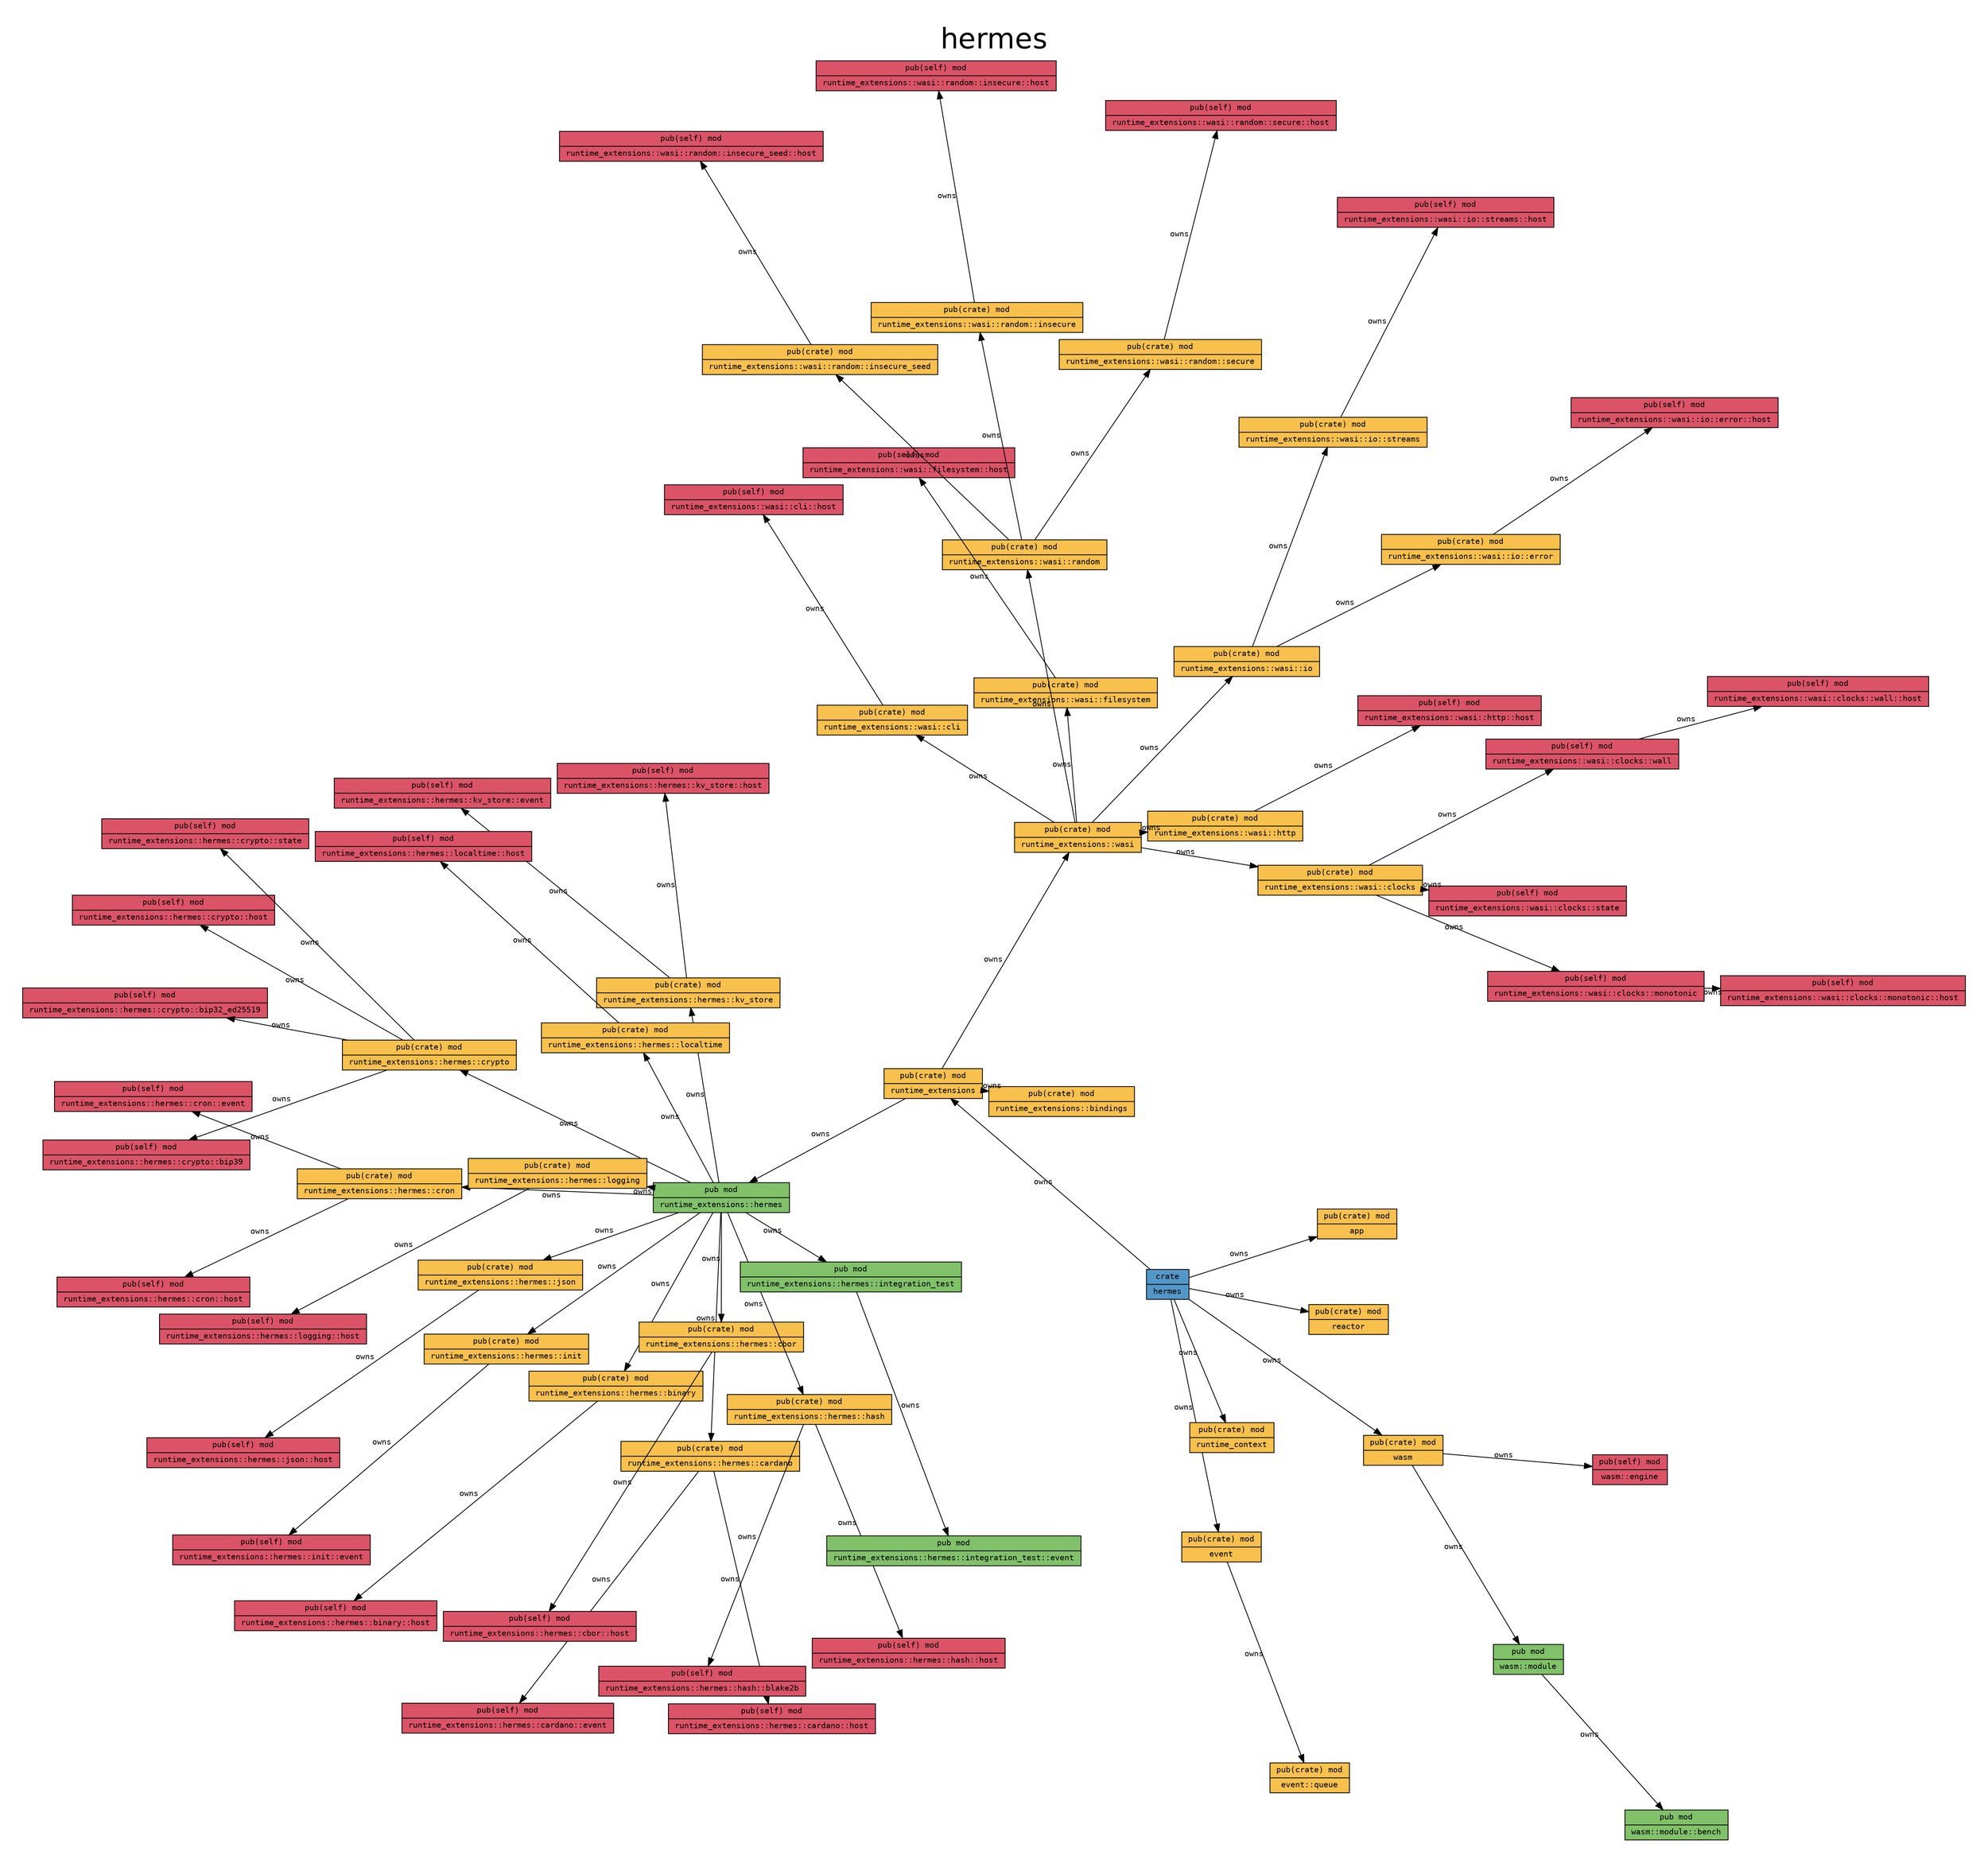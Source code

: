digraph {

    graph [
        label="hermes",
        labelloc=t,

        pad=0.4,

        // Consider rendering the graph using a different layout algorithm, such as:
        // [dot, neato, twopi, circo, fdp, sfdp]
        layout=neato,
        overlap=false,
        splines="line",
        rankdir=LR,

        fontname="Helvetica", 
        fontsize="36",
    ];

    node [
        fontname="monospace",
        fontsize="10",
        shape="record",
        style="filled",
    ];

    edge [
        fontname="monospace",
        fontsize="10",
    ];

    "hermes" [label="crate|hermes", fillcolor="#5397c8"]; // "crate" node
    "hermes::app" [label="pub(crate) mod|app", fillcolor="#f8c04c"]; // "mod" node
    "hermes::event" [label="pub(crate) mod|event", fillcolor="#f8c04c"]; // "mod" node
    "hermes::event::queue" [label="pub(crate) mod|event::queue", fillcolor="#f8c04c"]; // "mod" node
    "hermes::reactor" [label="pub(crate) mod|reactor", fillcolor="#f8c04c"]; // "mod" node
    "hermes::runtime_context" [label="pub(crate) mod|runtime_context", fillcolor="#f8c04c"]; // "mod" node
    "hermes::runtime_extensions" [label="pub(crate) mod|runtime_extensions", fillcolor="#f8c04c"]; // "mod" node
    "hermes::runtime_extensions::bindings" [label="pub(crate) mod|runtime_extensions::bindings", fillcolor="#f8c04c"]; // "mod" node
    "hermes::runtime_extensions::hermes" [label="pub mod|runtime_extensions::hermes", fillcolor="#81c169"]; // "mod" node
    "hermes::runtime_extensions::hermes::binary" [label="pub(crate) mod|runtime_extensions::hermes::binary", fillcolor="#f8c04c"]; // "mod" node
    "hermes::runtime_extensions::hermes::binary::host" [label="pub(self) mod|runtime_extensions::hermes::binary::host", fillcolor="#db5367"]; // "mod" node
    "hermes::runtime_extensions::hermes::cardano" [label="pub(crate) mod|runtime_extensions::hermes::cardano", fillcolor="#f8c04c"]; // "mod" node
    "hermes::runtime_extensions::hermes::cardano::event" [label="pub(self) mod|runtime_extensions::hermes::cardano::event", fillcolor="#db5367"]; // "mod" node
    "hermes::runtime_extensions::hermes::cardano::host" [label="pub(self) mod|runtime_extensions::hermes::cardano::host", fillcolor="#db5367"]; // "mod" node
    "hermes::runtime_extensions::hermes::cbor" [label="pub(crate) mod|runtime_extensions::hermes::cbor", fillcolor="#f8c04c"]; // "mod" node
    "hermes::runtime_extensions::hermes::cbor::host" [label="pub(self) mod|runtime_extensions::hermes::cbor::host", fillcolor="#db5367"]; // "mod" node
    "hermes::runtime_extensions::hermes::cron" [label="pub(crate) mod|runtime_extensions::hermes::cron", fillcolor="#f8c04c"]; // "mod" node
    "hermes::runtime_extensions::hermes::cron::event" [label="pub(self) mod|runtime_extensions::hermes::cron::event", fillcolor="#db5367"]; // "mod" node
    "hermes::runtime_extensions::hermes::cron::host" [label="pub(self) mod|runtime_extensions::hermes::cron::host", fillcolor="#db5367"]; // "mod" node
    "hermes::runtime_extensions::hermes::crypto" [label="pub(crate) mod|runtime_extensions::hermes::crypto", fillcolor="#f8c04c"]; // "mod" node
    "hermes::runtime_extensions::hermes::crypto::bip32_ed25519" [label="pub(self) mod|runtime_extensions::hermes::crypto::bip32_ed25519", fillcolor="#db5367"]; // "mod" node
    "hermes::runtime_extensions::hermes::crypto::bip39" [label="pub(self) mod|runtime_extensions::hermes::crypto::bip39", fillcolor="#db5367"]; // "mod" node
    "hermes::runtime_extensions::hermes::crypto::host" [label="pub(self) mod|runtime_extensions::hermes::crypto::host", fillcolor="#db5367"]; // "mod" node
    "hermes::runtime_extensions::hermes::crypto::state" [label="pub(self) mod|runtime_extensions::hermes::crypto::state", fillcolor="#db5367"]; // "mod" node
    "hermes::runtime_extensions::hermes::hash" [label="pub(crate) mod|runtime_extensions::hermes::hash", fillcolor="#f8c04c"]; // "mod" node
    "hermes::runtime_extensions::hermes::hash::blake2b" [label="pub(self) mod|runtime_extensions::hermes::hash::blake2b", fillcolor="#db5367"]; // "mod" node
    "hermes::runtime_extensions::hermes::hash::host" [label="pub(self) mod|runtime_extensions::hermes::hash::host", fillcolor="#db5367"]; // "mod" node
    "hermes::runtime_extensions::hermes::init" [label="pub(crate) mod|runtime_extensions::hermes::init", fillcolor="#f8c04c"]; // "mod" node
    "hermes::runtime_extensions::hermes::init::event" [label="pub(self) mod|runtime_extensions::hermes::init::event", fillcolor="#db5367"]; // "mod" node
    "hermes::runtime_extensions::hermes::integration_test" [label="pub mod|runtime_extensions::hermes::integration_test", fillcolor="#81c169"]; // "mod" node
    "hermes::runtime_extensions::hermes::integration_test::event" [label="pub mod|runtime_extensions::hermes::integration_test::event", fillcolor="#81c169"]; // "mod" node
    "hermes::runtime_extensions::hermes::json" [label="pub(crate) mod|runtime_extensions::hermes::json", fillcolor="#f8c04c"]; // "mod" node
    "hermes::runtime_extensions::hermes::json::host" [label="pub(self) mod|runtime_extensions::hermes::json::host", fillcolor="#db5367"]; // "mod" node
    "hermes::runtime_extensions::hermes::kv_store" [label="pub(crate) mod|runtime_extensions::hermes::kv_store", fillcolor="#f8c04c"]; // "mod" node
    "hermes::runtime_extensions::hermes::kv_store::event" [label="pub(self) mod|runtime_extensions::hermes::kv_store::event", fillcolor="#db5367"]; // "mod" node
    "hermes::runtime_extensions::hermes::kv_store::host" [label="pub(self) mod|runtime_extensions::hermes::kv_store::host", fillcolor="#db5367"]; // "mod" node
    "hermes::runtime_extensions::hermes::localtime" [label="pub(crate) mod|runtime_extensions::hermes::localtime", fillcolor="#f8c04c"]; // "mod" node
    "hermes::runtime_extensions::hermes::localtime::host" [label="pub(self) mod|runtime_extensions::hermes::localtime::host", fillcolor="#db5367"]; // "mod" node
    "hermes::runtime_extensions::hermes::logging" [label="pub(crate) mod|runtime_extensions::hermes::logging", fillcolor="#f8c04c"]; // "mod" node
    "hermes::runtime_extensions::hermes::logging::host" [label="pub(self) mod|runtime_extensions::hermes::logging::host", fillcolor="#db5367"]; // "mod" node
    "hermes::runtime_extensions::wasi" [label="pub(crate) mod|runtime_extensions::wasi", fillcolor="#f8c04c"]; // "mod" node
    "hermes::runtime_extensions::wasi::cli" [label="pub(crate) mod|runtime_extensions::wasi::cli", fillcolor="#f8c04c"]; // "mod" node
    "hermes::runtime_extensions::wasi::cli::host" [label="pub(self) mod|runtime_extensions::wasi::cli::host", fillcolor="#db5367"]; // "mod" node
    "hermes::runtime_extensions::wasi::clocks" [label="pub(crate) mod|runtime_extensions::wasi::clocks", fillcolor="#f8c04c"]; // "mod" node
    "hermes::runtime_extensions::wasi::clocks::monotonic" [label="pub(self) mod|runtime_extensions::wasi::clocks::monotonic", fillcolor="#db5367"]; // "mod" node
    "hermes::runtime_extensions::wasi::clocks::monotonic::host" [label="pub(self) mod|runtime_extensions::wasi::clocks::monotonic::host", fillcolor="#db5367"]; // "mod" node
    "hermes::runtime_extensions::wasi::clocks::state" [label="pub(self) mod|runtime_extensions::wasi::clocks::state", fillcolor="#db5367"]; // "mod" node
    "hermes::runtime_extensions::wasi::clocks::wall" [label="pub(self) mod|runtime_extensions::wasi::clocks::wall", fillcolor="#db5367"]; // "mod" node
    "hermes::runtime_extensions::wasi::clocks::wall::host" [label="pub(self) mod|runtime_extensions::wasi::clocks::wall::host", fillcolor="#db5367"]; // "mod" node
    "hermes::runtime_extensions::wasi::filesystem" [label="pub(crate) mod|runtime_extensions::wasi::filesystem", fillcolor="#f8c04c"]; // "mod" node
    "hermes::runtime_extensions::wasi::filesystem::host" [label="pub(self) mod|runtime_extensions::wasi::filesystem::host", fillcolor="#db5367"]; // "mod" node
    "hermes::runtime_extensions::wasi::http" [label="pub(crate) mod|runtime_extensions::wasi::http", fillcolor="#f8c04c"]; // "mod" node
    "hermes::runtime_extensions::wasi::http::host" [label="pub(self) mod|runtime_extensions::wasi::http::host", fillcolor="#db5367"]; // "mod" node
    "hermes::runtime_extensions::wasi::io" [label="pub(crate) mod|runtime_extensions::wasi::io", fillcolor="#f8c04c"]; // "mod" node
    "hermes::runtime_extensions::wasi::io::error" [label="pub(crate) mod|runtime_extensions::wasi::io::error", fillcolor="#f8c04c"]; // "mod" node
    "hermes::runtime_extensions::wasi::io::error::host" [label="pub(self) mod|runtime_extensions::wasi::io::error::host", fillcolor="#db5367"]; // "mod" node
    "hermes::runtime_extensions::wasi::io::streams" [label="pub(crate) mod|runtime_extensions::wasi::io::streams", fillcolor="#f8c04c"]; // "mod" node
    "hermes::runtime_extensions::wasi::io::streams::host" [label="pub(self) mod|runtime_extensions::wasi::io::streams::host", fillcolor="#db5367"]; // "mod" node
    "hermes::runtime_extensions::wasi::random" [label="pub(crate) mod|runtime_extensions::wasi::random", fillcolor="#f8c04c"]; // "mod" node
    "hermes::runtime_extensions::wasi::random::insecure" [label="pub(crate) mod|runtime_extensions::wasi::random::insecure", fillcolor="#f8c04c"]; // "mod" node
    "hermes::runtime_extensions::wasi::random::insecure::host" [label="pub(self) mod|runtime_extensions::wasi::random::insecure::host", fillcolor="#db5367"]; // "mod" node
    "hermes::runtime_extensions::wasi::random::insecure_seed" [label="pub(crate) mod|runtime_extensions::wasi::random::insecure_seed", fillcolor="#f8c04c"]; // "mod" node
    "hermes::runtime_extensions::wasi::random::insecure_seed::host" [label="pub(self) mod|runtime_extensions::wasi::random::insecure_seed::host", fillcolor="#db5367"]; // "mod" node
    "hermes::runtime_extensions::wasi::random::secure" [label="pub(crate) mod|runtime_extensions::wasi::random::secure", fillcolor="#f8c04c"]; // "mod" node
    "hermes::runtime_extensions::wasi::random::secure::host" [label="pub(self) mod|runtime_extensions::wasi::random::secure::host", fillcolor="#db5367"]; // "mod" node
    "hermes::wasm" [label="pub(crate) mod|wasm", fillcolor="#f8c04c"]; // "mod" node
    "hermes::wasm::engine" [label="pub(self) mod|wasm::engine", fillcolor="#db5367"]; // "mod" node
    "hermes::wasm::module" [label="pub mod|wasm::module", fillcolor="#81c169"]; // "mod" node
    "hermes::wasm::module::bench" [label="pub mod|wasm::module::bench", fillcolor="#81c169"]; // "mod" node

    "hermes" -> "hermes::app" [label="owns", color="#000000", style="solid"] [constraint=true]; // "owns" edge
    "hermes" -> "hermes::event" [label="owns", color="#000000", style="solid"] [constraint=true]; // "owns" edge
    "hermes" -> "hermes::reactor" [label="owns", color="#000000", style="solid"] [constraint=true]; // "owns" edge
    "hermes" -> "hermes::runtime_context" [label="owns", color="#000000", style="solid"] [constraint=true]; // "owns" edge
    "hermes" -> "hermes::runtime_extensions" [label="owns", color="#000000", style="solid"] [constraint=true]; // "owns" edge
    "hermes" -> "hermes::wasm" [label="owns", color="#000000", style="solid"] [constraint=true]; // "owns" edge
    "hermes::event" -> "hermes::event::queue" [label="owns", color="#000000", style="solid"] [constraint=true]; // "owns" edge
    "hermes::runtime_extensions" -> "hermes::runtime_extensions::bindings" [label="owns", color="#000000", style="solid"] [constraint=true]; // "owns" edge
    "hermes::runtime_extensions" -> "hermes::runtime_extensions::hermes" [label="owns", color="#000000", style="solid"] [constraint=true]; // "owns" edge
    "hermes::runtime_extensions" -> "hermes::runtime_extensions::wasi" [label="owns", color="#000000", style="solid"] [constraint=true]; // "owns" edge
    "hermes::runtime_extensions::hermes" -> "hermes::runtime_extensions::hermes::binary" [label="owns", color="#000000", style="solid"] [constraint=true]; // "owns" edge
    "hermes::runtime_extensions::hermes" -> "hermes::runtime_extensions::hermes::cardano" [label="owns", color="#000000", style="solid"] [constraint=true]; // "owns" edge
    "hermes::runtime_extensions::hermes" -> "hermes::runtime_extensions::hermes::cbor" [label="owns", color="#000000", style="solid"] [constraint=true]; // "owns" edge
    "hermes::runtime_extensions::hermes" -> "hermes::runtime_extensions::hermes::cron" [label="owns", color="#000000", style="solid"] [constraint=true]; // "owns" edge
    "hermes::runtime_extensions::hermes" -> "hermes::runtime_extensions::hermes::crypto" [label="owns", color="#000000", style="solid"] [constraint=true]; // "owns" edge
    "hermes::runtime_extensions::hermes" -> "hermes::runtime_extensions::hermes::hash" [label="owns", color="#000000", style="solid"] [constraint=true]; // "owns" edge
    "hermes::runtime_extensions::hermes" -> "hermes::runtime_extensions::hermes::init" [label="owns", color="#000000", style="solid"] [constraint=true]; // "owns" edge
    "hermes::runtime_extensions::hermes" -> "hermes::runtime_extensions::hermes::integration_test" [label="owns", color="#000000", style="solid"] [constraint=true]; // "owns" edge
    "hermes::runtime_extensions::hermes" -> "hermes::runtime_extensions::hermes::json" [label="owns", color="#000000", style="solid"] [constraint=true]; // "owns" edge
    "hermes::runtime_extensions::hermes" -> "hermes::runtime_extensions::hermes::kv_store" [label="owns", color="#000000", style="solid"] [constraint=true]; // "owns" edge
    "hermes::runtime_extensions::hermes" -> "hermes::runtime_extensions::hermes::localtime" [label="owns", color="#000000", style="solid"] [constraint=true]; // "owns" edge
    "hermes::runtime_extensions::hermes" -> "hermes::runtime_extensions::hermes::logging" [label="owns", color="#000000", style="solid"] [constraint=true]; // "owns" edge
    "hermes::runtime_extensions::hermes::binary" -> "hermes::runtime_extensions::hermes::binary::host" [label="owns", color="#000000", style="solid"] [constraint=true]; // "owns" edge
    "hermes::runtime_extensions::hermes::cardano" -> "hermes::runtime_extensions::hermes::cardano::event" [label="owns", color="#000000", style="solid"] [constraint=true]; // "owns" edge
    "hermes::runtime_extensions::hermes::cardano" -> "hermes::runtime_extensions::hermes::cardano::host" [label="owns", color="#000000", style="solid"] [constraint=true]; // "owns" edge
    "hermes::runtime_extensions::hermes::cbor" -> "hermes::runtime_extensions::hermes::cbor::host" [label="owns", color="#000000", style="solid"] [constraint=true]; // "owns" edge
    "hermes::runtime_extensions::hermes::cron" -> "hermes::runtime_extensions::hermes::cron::event" [label="owns", color="#000000", style="solid"] [constraint=true]; // "owns" edge
    "hermes::runtime_extensions::hermes::cron" -> "hermes::runtime_extensions::hermes::cron::host" [label="owns", color="#000000", style="solid"] [constraint=true]; // "owns" edge
    "hermes::runtime_extensions::hermes::crypto" -> "hermes::runtime_extensions::hermes::crypto::bip32_ed25519" [label="owns", color="#000000", style="solid"] [constraint=true]; // "owns" edge
    "hermes::runtime_extensions::hermes::crypto" -> "hermes::runtime_extensions::hermes::crypto::bip39" [label="owns", color="#000000", style="solid"] [constraint=true]; // "owns" edge
    "hermes::runtime_extensions::hermes::crypto" -> "hermes::runtime_extensions::hermes::crypto::host" [label="owns", color="#000000", style="solid"] [constraint=true]; // "owns" edge
    "hermes::runtime_extensions::hermes::crypto" -> "hermes::runtime_extensions::hermes::crypto::state" [label="owns", color="#000000", style="solid"] [constraint=true]; // "owns" edge
    "hermes::runtime_extensions::hermes::hash" -> "hermes::runtime_extensions::hermes::hash::blake2b" [label="owns", color="#000000", style="solid"] [constraint=true]; // "owns" edge
    "hermes::runtime_extensions::hermes::hash" -> "hermes::runtime_extensions::hermes::hash::host" [label="owns", color="#000000", style="solid"] [constraint=true]; // "owns" edge
    "hermes::runtime_extensions::hermes::init" -> "hermes::runtime_extensions::hermes::init::event" [label="owns", color="#000000", style="solid"] [constraint=true]; // "owns" edge
    "hermes::runtime_extensions::hermes::integration_test" -> "hermes::runtime_extensions::hermes::integration_test::event" [label="owns", color="#000000", style="solid"] [constraint=true]; // "owns" edge
    "hermes::runtime_extensions::hermes::json" -> "hermes::runtime_extensions::hermes::json::host" [label="owns", color="#000000", style="solid"] [constraint=true]; // "owns" edge
    "hermes::runtime_extensions::hermes::kv_store" -> "hermes::runtime_extensions::hermes::kv_store::event" [label="owns", color="#000000", style="solid"] [constraint=true]; // "owns" edge
    "hermes::runtime_extensions::hermes::kv_store" -> "hermes::runtime_extensions::hermes::kv_store::host" [label="owns", color="#000000", style="solid"] [constraint=true]; // "owns" edge
    "hermes::runtime_extensions::hermes::localtime" -> "hermes::runtime_extensions::hermes::localtime::host" [label="owns", color="#000000", style="solid"] [constraint=true]; // "owns" edge
    "hermes::runtime_extensions::hermes::logging" -> "hermes::runtime_extensions::hermes::logging::host" [label="owns", color="#000000", style="solid"] [constraint=true]; // "owns" edge
    "hermes::runtime_extensions::wasi" -> "hermes::runtime_extensions::wasi::cli" [label="owns", color="#000000", style="solid"] [constraint=true]; // "owns" edge
    "hermes::runtime_extensions::wasi" -> "hermes::runtime_extensions::wasi::clocks" [label="owns", color="#000000", style="solid"] [constraint=true]; // "owns" edge
    "hermes::runtime_extensions::wasi" -> "hermes::runtime_extensions::wasi::filesystem" [label="owns", color="#000000", style="solid"] [constraint=true]; // "owns" edge
    "hermes::runtime_extensions::wasi" -> "hermes::runtime_extensions::wasi::http" [label="owns", color="#000000", style="solid"] [constraint=true]; // "owns" edge
    "hermes::runtime_extensions::wasi" -> "hermes::runtime_extensions::wasi::io" [label="owns", color="#000000", style="solid"] [constraint=true]; // "owns" edge
    "hermes::runtime_extensions::wasi" -> "hermes::runtime_extensions::wasi::random" [label="owns", color="#000000", style="solid"] [constraint=true]; // "owns" edge
    "hermes::runtime_extensions::wasi::cli" -> "hermes::runtime_extensions::wasi::cli::host" [label="owns", color="#000000", style="solid"] [constraint=true]; // "owns" edge
    "hermes::runtime_extensions::wasi::clocks" -> "hermes::runtime_extensions::wasi::clocks::monotonic" [label="owns", color="#000000", style="solid"] [constraint=true]; // "owns" edge
    "hermes::runtime_extensions::wasi::clocks" -> "hermes::runtime_extensions::wasi::clocks::state" [label="owns", color="#000000", style="solid"] [constraint=true]; // "owns" edge
    "hermes::runtime_extensions::wasi::clocks" -> "hermes::runtime_extensions::wasi::clocks::wall" [label="owns", color="#000000", style="solid"] [constraint=true]; // "owns" edge
    "hermes::runtime_extensions::wasi::clocks::monotonic" -> "hermes::runtime_extensions::wasi::clocks::monotonic::host" [label="owns", color="#000000", style="solid"] [constraint=true]; // "owns" edge
    "hermes::runtime_extensions::wasi::clocks::wall" -> "hermes::runtime_extensions::wasi::clocks::wall::host" [label="owns", color="#000000", style="solid"] [constraint=true]; // "owns" edge
    "hermes::runtime_extensions::wasi::filesystem" -> "hermes::runtime_extensions::wasi::filesystem::host" [label="owns", color="#000000", style="solid"] [constraint=true]; // "owns" edge
    "hermes::runtime_extensions::wasi::http" -> "hermes::runtime_extensions::wasi::http::host" [label="owns", color="#000000", style="solid"] [constraint=true]; // "owns" edge
    "hermes::runtime_extensions::wasi::io" -> "hermes::runtime_extensions::wasi::io::error" [label="owns", color="#000000", style="solid"] [constraint=true]; // "owns" edge
    "hermes::runtime_extensions::wasi::io" -> "hermes::runtime_extensions::wasi::io::streams" [label="owns", color="#000000", style="solid"] [constraint=true]; // "owns" edge
    "hermes::runtime_extensions::wasi::io::error" -> "hermes::runtime_extensions::wasi::io::error::host" [label="owns", color="#000000", style="solid"] [constraint=true]; // "owns" edge
    "hermes::runtime_extensions::wasi::io::streams" -> "hermes::runtime_extensions::wasi::io::streams::host" [label="owns", color="#000000", style="solid"] [constraint=true]; // "owns" edge
    "hermes::runtime_extensions::wasi::random" -> "hermes::runtime_extensions::wasi::random::insecure" [label="owns", color="#000000", style="solid"] [constraint=true]; // "owns" edge
    "hermes::runtime_extensions::wasi::random" -> "hermes::runtime_extensions::wasi::random::insecure_seed" [label="owns", color="#000000", style="solid"] [constraint=true]; // "owns" edge
    "hermes::runtime_extensions::wasi::random" -> "hermes::runtime_extensions::wasi::random::secure" [label="owns", color="#000000", style="solid"] [constraint=true]; // "owns" edge
    "hermes::runtime_extensions::wasi::random::insecure" -> "hermes::runtime_extensions::wasi::random::insecure::host" [label="owns", color="#000000", style="solid"] [constraint=true]; // "owns" edge
    "hermes::runtime_extensions::wasi::random::insecure_seed" -> "hermes::runtime_extensions::wasi::random::insecure_seed::host" [label="owns", color="#000000", style="solid"] [constraint=true]; // "owns" edge
    "hermes::runtime_extensions::wasi::random::secure" -> "hermes::runtime_extensions::wasi::random::secure::host" [label="owns", color="#000000", style="solid"] [constraint=true]; // "owns" edge
    "hermes::wasm" -> "hermes::wasm::engine" [label="owns", color="#000000", style="solid"] [constraint=true]; // "owns" edge
    "hermes::wasm" -> "hermes::wasm::module" [label="owns", color="#000000", style="solid"] [constraint=true]; // "owns" edge
    "hermes::wasm::module" -> "hermes::wasm::module::bench" [label="owns", color="#000000", style="solid"] [constraint=true]; // "owns" edge

}
